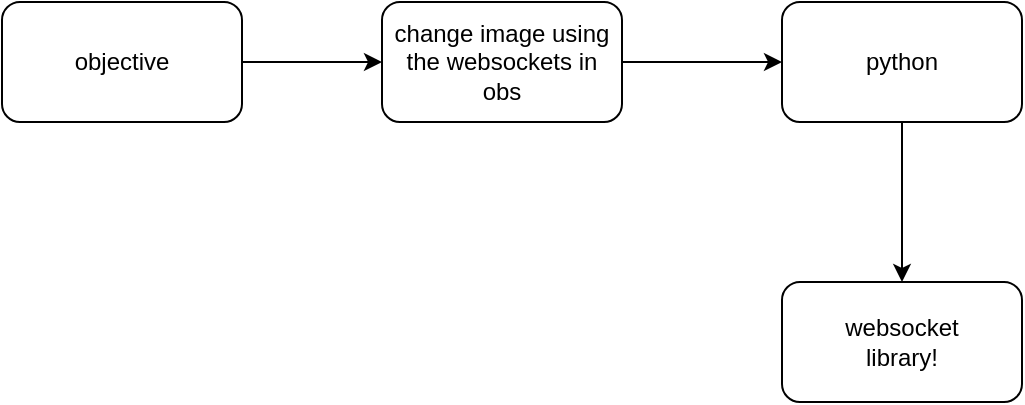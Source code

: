 <mxfile>
    <diagram id="S_kcQcjxXCa7UfFzS6yU" name="Page-1">
        <mxGraphModel dx="501" dy="349" grid="1" gridSize="10" guides="1" tooltips="1" connect="1" arrows="1" fold="1" page="1" pageScale="1" pageWidth="827" pageHeight="1169" math="0" shadow="0">
            <root>
                <mxCell id="0"/>
                <mxCell id="1" parent="0"/>
                <mxCell id="4" style="edgeStyle=none;html=1;entryX=0;entryY=0.5;entryDx=0;entryDy=0;" parent="1" source="2" target="3" edge="1">
                    <mxGeometry relative="1" as="geometry"/>
                </mxCell>
                <mxCell id="2" value="objective" style="rounded=1;whiteSpace=wrap;html=1;" parent="1" vertex="1">
                    <mxGeometry x="40" y="70" width="120" height="60" as="geometry"/>
                </mxCell>
                <mxCell id="6" value="" style="edgeStyle=none;html=1;" edge="1" parent="1" source="3" target="5">
                    <mxGeometry relative="1" as="geometry"/>
                </mxCell>
                <mxCell id="3" value="change image using the websockets in obs" style="rounded=1;whiteSpace=wrap;html=1;" parent="1" vertex="1">
                    <mxGeometry x="230" y="70" width="120" height="60" as="geometry"/>
                </mxCell>
                <mxCell id="8" value="" style="edgeStyle=none;html=1;" edge="1" parent="1" source="5" target="7">
                    <mxGeometry relative="1" as="geometry"/>
                </mxCell>
                <mxCell id="5" value="python" style="whiteSpace=wrap;html=1;rounded=1;" vertex="1" parent="1">
                    <mxGeometry x="430" y="70" width="120" height="60" as="geometry"/>
                </mxCell>
                <mxCell id="7" value="websocket&lt;br&gt;library!" style="whiteSpace=wrap;html=1;rounded=1;" vertex="1" parent="1">
                    <mxGeometry x="430" y="210" width="120" height="60" as="geometry"/>
                </mxCell>
            </root>
        </mxGraphModel>
    </diagram>
</mxfile>